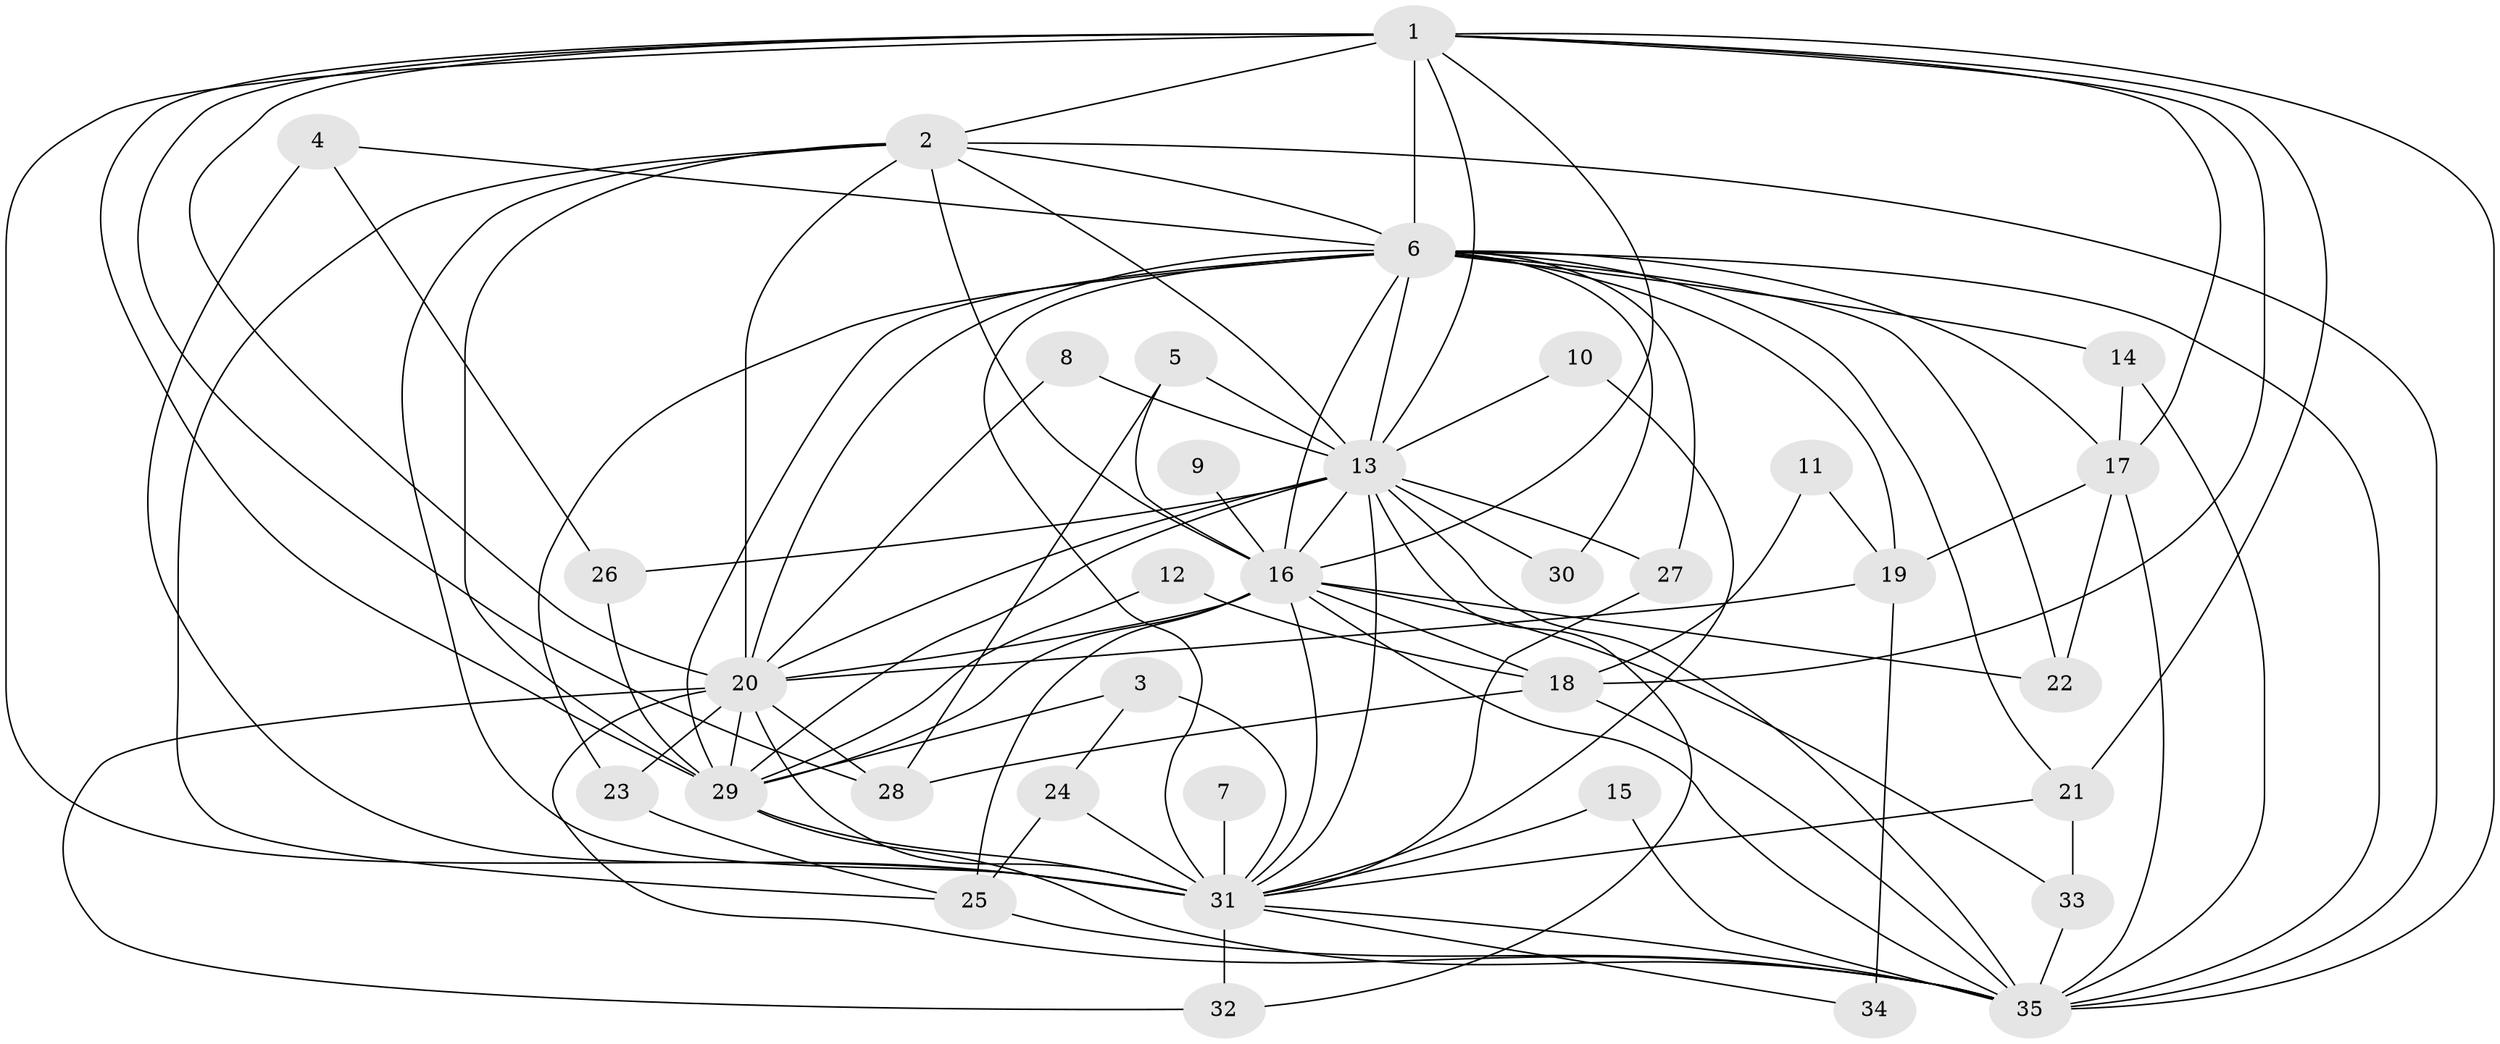 // original degree distribution, {22: 0.014492753623188406, 13: 0.028985507246376812, 16: 0.028985507246376812, 18: 0.014492753623188406, 17: 0.014492753623188406, 10: 0.014492753623188406, 21: 0.014492753623188406, 25: 0.014492753623188406, 4: 0.057971014492753624, 6: 0.043478260869565216, 3: 0.15942028985507245, 2: 0.5652173913043478, 5: 0.028985507246376812}
// Generated by graph-tools (version 1.1) at 2025/01/03/09/25 03:01:22]
// undirected, 35 vertices, 101 edges
graph export_dot {
graph [start="1"]
  node [color=gray90,style=filled];
  1;
  2;
  3;
  4;
  5;
  6;
  7;
  8;
  9;
  10;
  11;
  12;
  13;
  14;
  15;
  16;
  17;
  18;
  19;
  20;
  21;
  22;
  23;
  24;
  25;
  26;
  27;
  28;
  29;
  30;
  31;
  32;
  33;
  34;
  35;
  1 -- 2 [weight=2.0];
  1 -- 6 [weight=1.0];
  1 -- 13 [weight=1.0];
  1 -- 16 [weight=1.0];
  1 -- 17 [weight=1.0];
  1 -- 18 [weight=1.0];
  1 -- 20 [weight=1.0];
  1 -- 21 [weight=1.0];
  1 -- 28 [weight=1.0];
  1 -- 29 [weight=1.0];
  1 -- 31 [weight=1.0];
  1 -- 35 [weight=1.0];
  2 -- 6 [weight=2.0];
  2 -- 13 [weight=3.0];
  2 -- 16 [weight=2.0];
  2 -- 20 [weight=2.0];
  2 -- 25 [weight=1.0];
  2 -- 29 [weight=3.0];
  2 -- 31 [weight=4.0];
  2 -- 35 [weight=2.0];
  3 -- 24 [weight=1.0];
  3 -- 29 [weight=1.0];
  3 -- 31 [weight=1.0];
  4 -- 6 [weight=1.0];
  4 -- 26 [weight=1.0];
  4 -- 31 [weight=1.0];
  5 -- 13 [weight=1.0];
  5 -- 16 [weight=1.0];
  5 -- 28 [weight=1.0];
  6 -- 13 [weight=1.0];
  6 -- 14 [weight=1.0];
  6 -- 16 [weight=1.0];
  6 -- 17 [weight=1.0];
  6 -- 19 [weight=1.0];
  6 -- 20 [weight=1.0];
  6 -- 21 [weight=1.0];
  6 -- 22 [weight=1.0];
  6 -- 23 [weight=1.0];
  6 -- 27 [weight=1.0];
  6 -- 29 [weight=2.0];
  6 -- 30 [weight=2.0];
  6 -- 31 [weight=2.0];
  6 -- 35 [weight=2.0];
  7 -- 31 [weight=1.0];
  8 -- 13 [weight=1.0];
  8 -- 20 [weight=1.0];
  9 -- 16 [weight=1.0];
  10 -- 13 [weight=1.0];
  10 -- 31 [weight=1.0];
  11 -- 18 [weight=1.0];
  11 -- 19 [weight=1.0];
  12 -- 18 [weight=1.0];
  12 -- 29 [weight=1.0];
  13 -- 16 [weight=2.0];
  13 -- 20 [weight=2.0];
  13 -- 26 [weight=1.0];
  13 -- 27 [weight=2.0];
  13 -- 29 [weight=1.0];
  13 -- 30 [weight=2.0];
  13 -- 31 [weight=1.0];
  13 -- 32 [weight=1.0];
  13 -- 35 [weight=1.0];
  14 -- 17 [weight=1.0];
  14 -- 35 [weight=1.0];
  15 -- 31 [weight=1.0];
  15 -- 35 [weight=1.0];
  16 -- 18 [weight=1.0];
  16 -- 20 [weight=1.0];
  16 -- 22 [weight=1.0];
  16 -- 25 [weight=1.0];
  16 -- 29 [weight=1.0];
  16 -- 31 [weight=1.0];
  16 -- 33 [weight=1.0];
  16 -- 35 [weight=1.0];
  17 -- 19 [weight=1.0];
  17 -- 22 [weight=1.0];
  17 -- 35 [weight=1.0];
  18 -- 28 [weight=1.0];
  18 -- 35 [weight=1.0];
  19 -- 20 [weight=1.0];
  19 -- 34 [weight=2.0];
  20 -- 23 [weight=1.0];
  20 -- 28 [weight=1.0];
  20 -- 29 [weight=2.0];
  20 -- 31 [weight=1.0];
  20 -- 32 [weight=1.0];
  20 -- 35 [weight=1.0];
  21 -- 31 [weight=2.0];
  21 -- 33 [weight=1.0];
  23 -- 25 [weight=1.0];
  24 -- 25 [weight=1.0];
  24 -- 31 [weight=1.0];
  25 -- 35 [weight=1.0];
  26 -- 29 [weight=1.0];
  27 -- 31 [weight=2.0];
  29 -- 31 [weight=1.0];
  29 -- 35 [weight=2.0];
  31 -- 32 [weight=1.0];
  31 -- 34 [weight=1.0];
  31 -- 35 [weight=1.0];
  33 -- 35 [weight=2.0];
}
